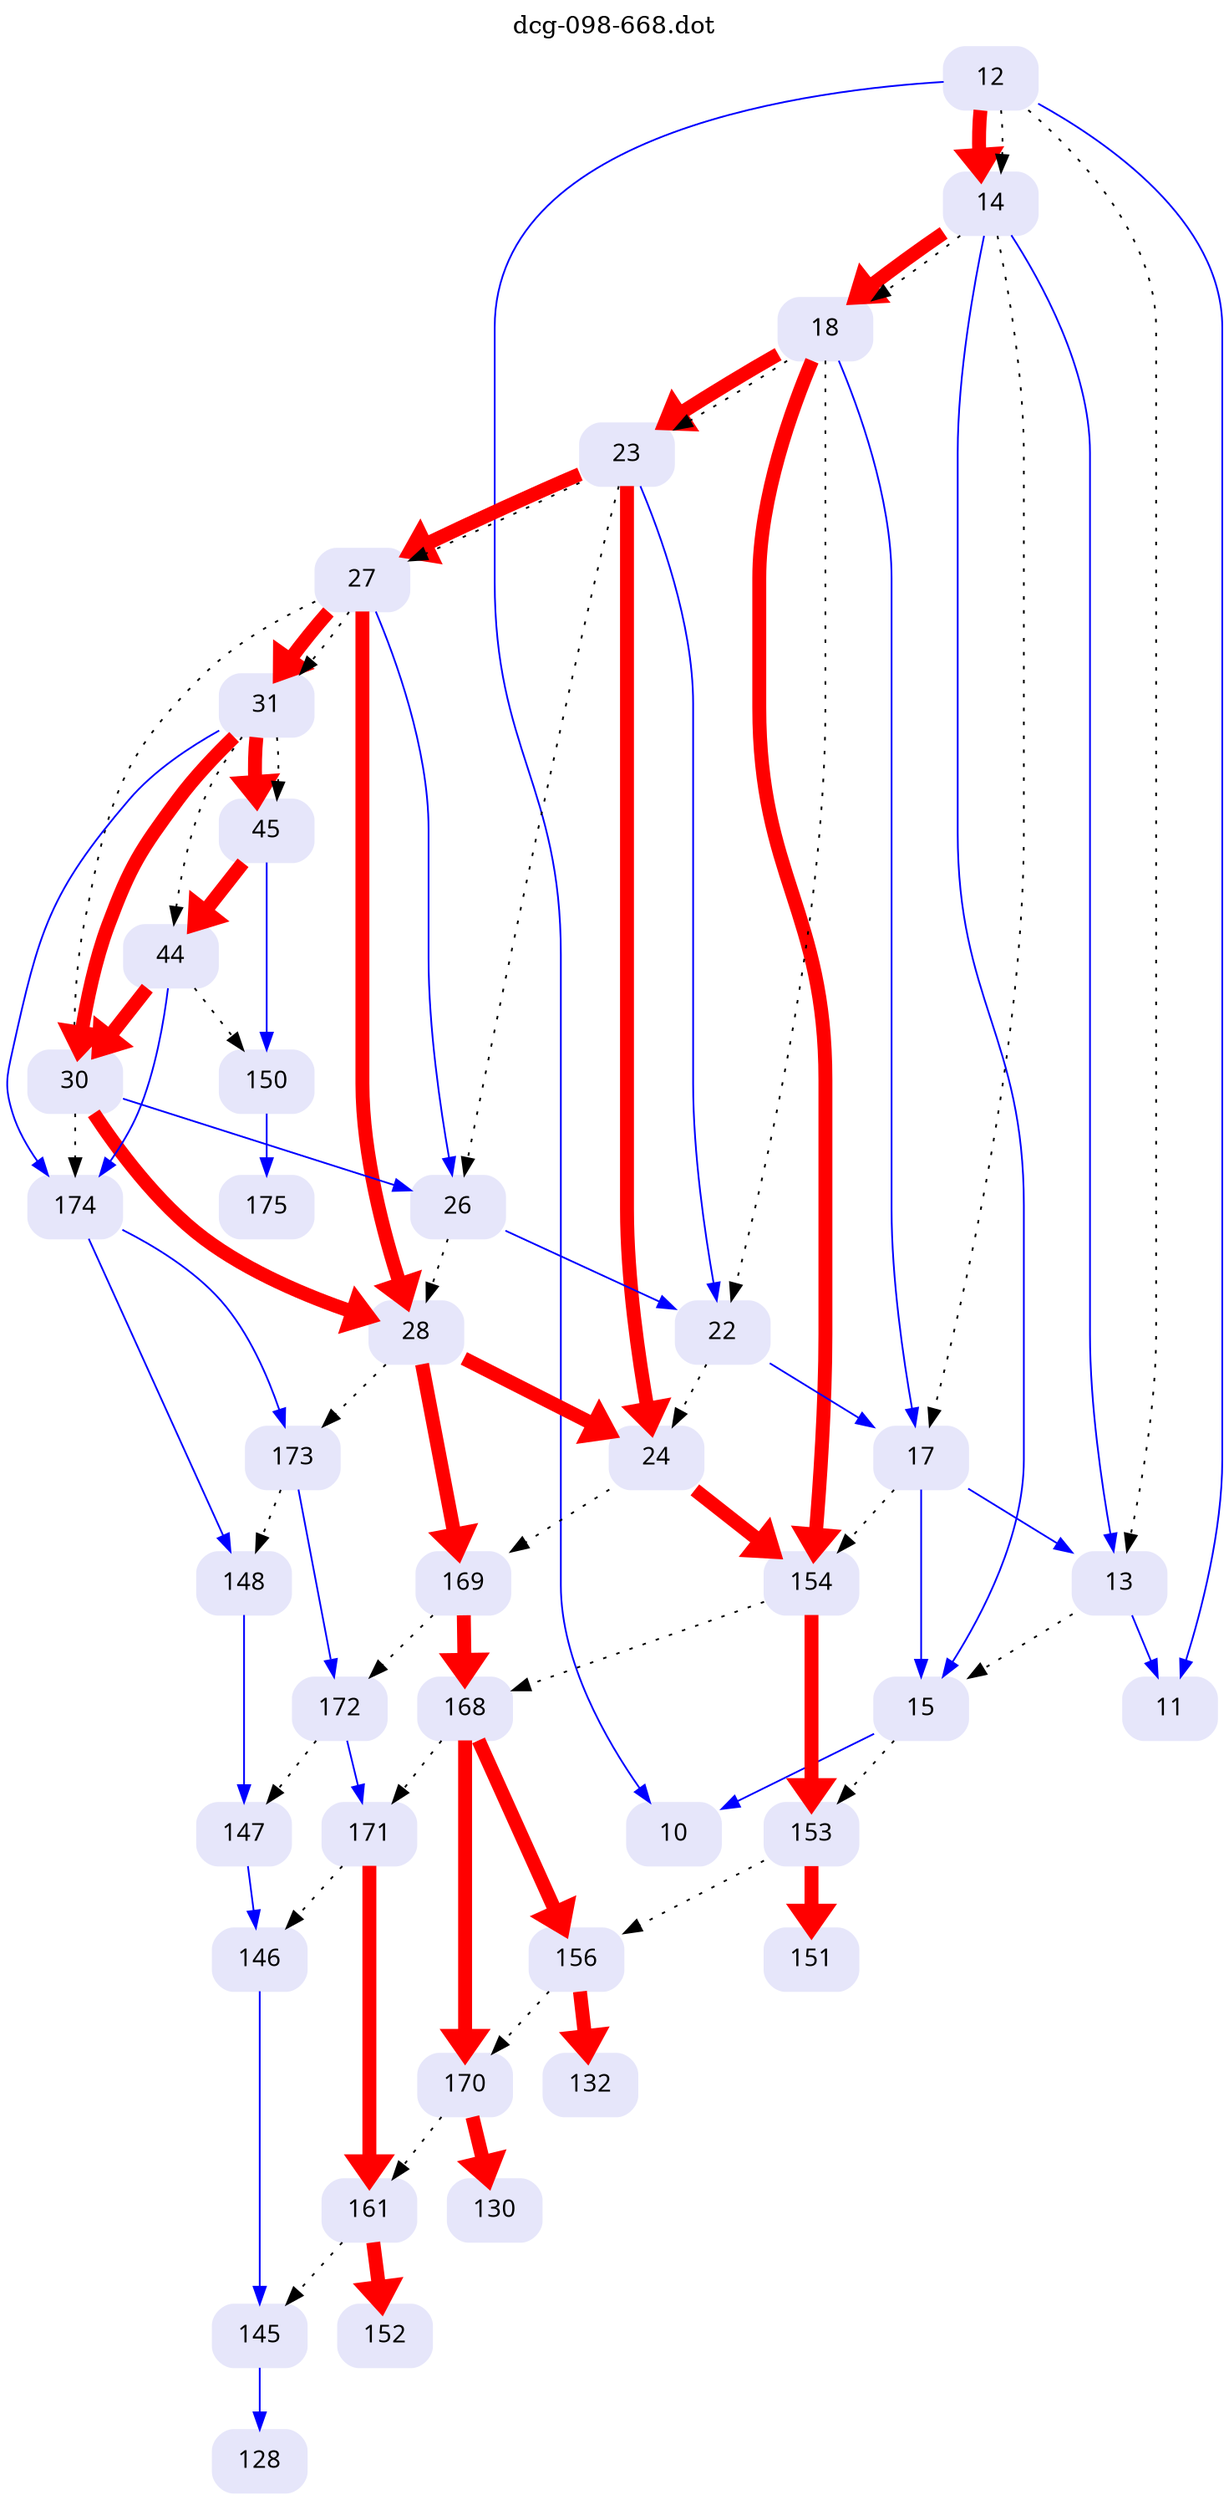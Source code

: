 digraph dcg_98 {
  labelloc="t";
  label="dcg-098-668.dot";
  node [fontname="sans-serif"];
  node [shape=box style="rounded,filled"];
  n12 [label="12" color=lavender];
  n12 -> n11 [color=blue penwidth=1];
  n12 -> n10 [color=blue penwidth=1];
  n12 -> n14 [color=red penwidth=8];
  n12 -> n13 [style=dotted,label=""];
  n12 -> n14 [style=dotted,label=""];
  n14 [label="14" color=lavender];
  n14 -> n13 [color=blue penwidth=1];
  n14 -> n15 [color=blue penwidth=1];
  n14 -> n18 [color=red penwidth=8];
  n14 -> n17 [style=dotted,label=""];
  n14 -> n18 [style=dotted,label=""];
  n18 [label="18" color=lavender];
  n18 -> n17 [color=blue penwidth=1];
  n18 -> n154 [color=red penwidth=8];
  n18 -> n23 [color=red penwidth=8];
  n18 -> n22 [style=dotted,label=""];
  n18 -> n23 [style=dotted,label=""];
  n23 [label="23" color=lavender];
  n23 -> n22 [color=blue penwidth=1];
  n23 -> n24 [color=red penwidth=8];
  n23 -> n27 [color=red penwidth=8];
  n23 -> n26 [style=dotted,label=""];
  n23 -> n27 [style=dotted,label=""];
  n27 [label="27" color=lavender];
  n27 -> n26 [color=blue penwidth=1];
  n27 -> n28 [color=red penwidth=8];
  n27 -> n31 [color=red penwidth=8];
  n27 -> n30 [style=dotted,label=""];
  n27 -> n31 [style=dotted,label=""];
  n31 [label="31" color=lavender];
  n31 -> n30 [color=red penwidth=8];
  n31 -> n174 [color=blue penwidth=1];
  n31 -> n45 [color=red penwidth=8];
  n31 -> n44 [style=dotted,label=""];
  n31 -> n45 [style=dotted,label=""];
  n45 [label="45" color=lavender];
  n45 -> n44 [color=red penwidth=8];
  n45 -> n150 [color=blue penwidth=1];
  n150 [label="150" color=lavender];
  n150 -> n175 [color=blue penwidth=1];
  n175 [label="175" color=lavender];
  n44 [label="44" color=lavender];
  n44 -> n30 [color=red penwidth=8];
  n44 -> n174 [color=blue penwidth=1];
  n44 -> n150 [style=dotted,label=""];
  n174 [label="174" color=lavender];
  n174 -> n173 [color=blue penwidth=1];
  n174 -> n148 [color=blue penwidth=1];
  n148 [label="148" color=lavender];
  n148 -> n147 [color=blue penwidth=1];
  n147 [label="147" color=lavender];
  n147 -> n146 [color=blue penwidth=1];
  n146 [label="146" color=lavender];
  n146 -> n145 [color=blue penwidth=1];
  n145 [label="145" color=lavender];
  n145 -> n128 [color=blue penwidth=1];
  n128 [label="128" color=lavender];
  n173 [label="173" color=lavender];
  n173 -> n172 [color=blue penwidth=1];
  n173 -> n148 [style=dotted,label=""];
  n172 [label="172" color=lavender];
  n172 -> n171 [color=blue penwidth=1];
  n172 -> n147 [style=dotted,label=""];
  n171 [label="171" color=lavender];
  n171 -> n161 [color=red penwidth=8];
  n171 -> n146 [style=dotted,label=""];
  n161 [label="161" color=lavender];
  n161 -> n152 [color=red penwidth=8];
  n161 -> n145 [style=dotted,label=""];
  n152 [label="152" color=lavender];
  n30 [label="30" color=lavender];
  n30 -> n26 [color=blue penwidth=1];
  n30 -> n28 [color=red penwidth=8];
  n30 -> n174 [style=dotted,label=""];
  n28 [label="28" color=lavender];
  n28 -> n24 [color=red penwidth=8];
  n28 -> n169 [color=red penwidth=8];
  n28 -> n173 [style=dotted,label=""];
  n169 [label="169" color=lavender];
  n169 -> n168 [color=red penwidth=8];
  n169 -> n172 [style=dotted,label=""];
  n168 [label="168" color=lavender];
  n168 -> n156 [color=red penwidth=8];
  n168 -> n170 [color=red penwidth=8];
  n168 -> n171 [style=dotted,label=""];
  n170 [label="170" color=lavender];
  n170 -> n130 [color=red penwidth=8];
  n170 -> n161 [style=dotted,label=""];
  n130 [label="130" color=lavender];
  n156 [label="156" color=lavender];
  n156 -> n132 [color=red penwidth=8];
  n156 -> n170 [style=dotted,label=""];
  n132 [label="132" color=lavender];
  n24 [label="24" color=lavender];
  n24 -> n154 [color=red penwidth=8];
  n24 -> n169 [style=dotted,label=""];
  n154 [label="154" color=lavender];
  n154 -> n153 [color=red penwidth=8];
  n154 -> n168 [style=dotted,label=""];
  n153 [label="153" color=lavender];
  n153 -> n151 [color=red penwidth=8];
  n153 -> n156 [style=dotted,label=""];
  n151 [label="151" color=lavender];
  n26 [label="26" color=lavender];
  n26 -> n22 [color=blue penwidth=1];
  n26 -> n28 [style=dotted,label=""];
  n22 [label="22" color=lavender];
  n22 -> n17 [color=blue penwidth=1];
  n22 -> n24 [style=dotted,label=""];
  n17 [label="17" color=lavender];
  n17 -> n13 [color=blue penwidth=1];
  n17 -> n15 [color=blue penwidth=1];
  n17 -> n154 [style=dotted,label=""];
  n15 [label="15" color=lavender];
  n15 -> n10 [color=blue penwidth=1];
  n15 -> n153 [style=dotted,label=""];
  n10 [label="10" color=lavender];
  n13 [label="13" color=lavender];
  n13 -> n11 [color=blue penwidth=1];
  n13 -> n15 [style=dotted,label=""];
  n11 [label="11" color=lavender];
}
